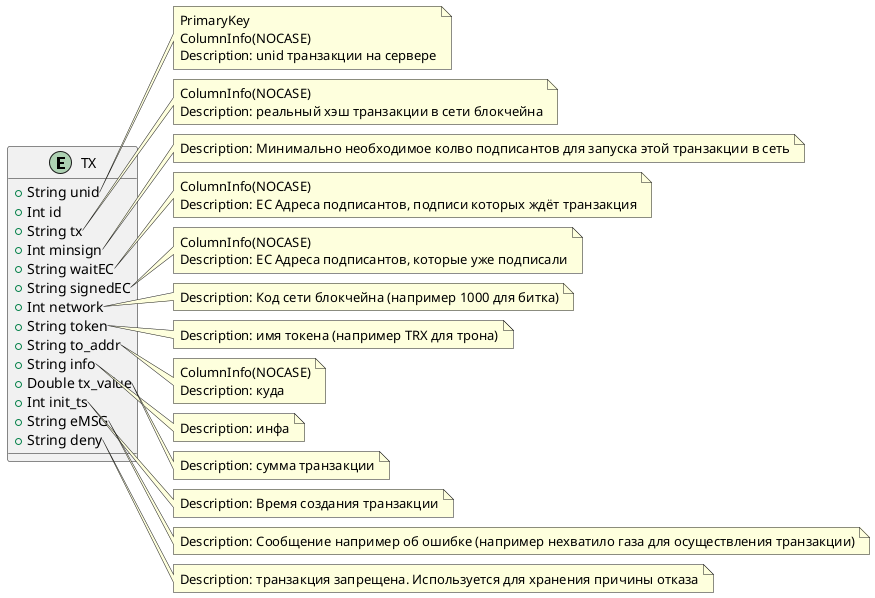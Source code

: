 @startuml
entity TX {
    +String unid
    +Int id
    +String tx
    +Int minsign
    +String waitEC
    +String signedEC
    +Int network
    +String token
    +String to_addr
    +String info
    +Double tx_value
    +Int init_ts
    +String eMSG
    +String deny
}

' Annotations and additional metadata
note right of TX::unid
  PrimaryKey
  ColumnInfo(NOCASE)
  Description: unid транзакции на сервере
end note

note right of TX::tx
  ColumnInfo(NOCASE)
  Description: реальный хэш транзакции в сети блокчейна
end note

note right of TX::minsign
  Description: Минимально необходимое колво подписантов для запуска этой транзакции в сеть
end note

note right of TX::waitEC
  ColumnInfo(NOCASE)
  Description: EC Адреса подписантов, подписи которых ждёт транзакция
end note

note right of TX::signedEC
  ColumnInfo(NOCASE)
  Description: EC Адреса подписантов, которые уже подписали
end note

note right of TX::network
  Description: Код сети блокчейна (например 1000 для битка)
end note

note right of TX::token
  Description: имя токена (например TRX для трона)
end note

note right of TX::to_addr
  ColumnInfo(NOCASE)
  Description: куда
end note

note right of TX::info
  Description: инфа
end note

note right of TX::tx_value
  Description: сумма транзакции
end note

note right of TX::init_ts
  Description: Время создания транзакции
end note

note right of TX::eMSG
  Description: Cообщение например об ошибке (например нехватило газа для осуществления транзакции)
end note

note right of TX::deny
  Description: транзакция запрещена. Используется для хранения причины отказа
end note
@enduml
